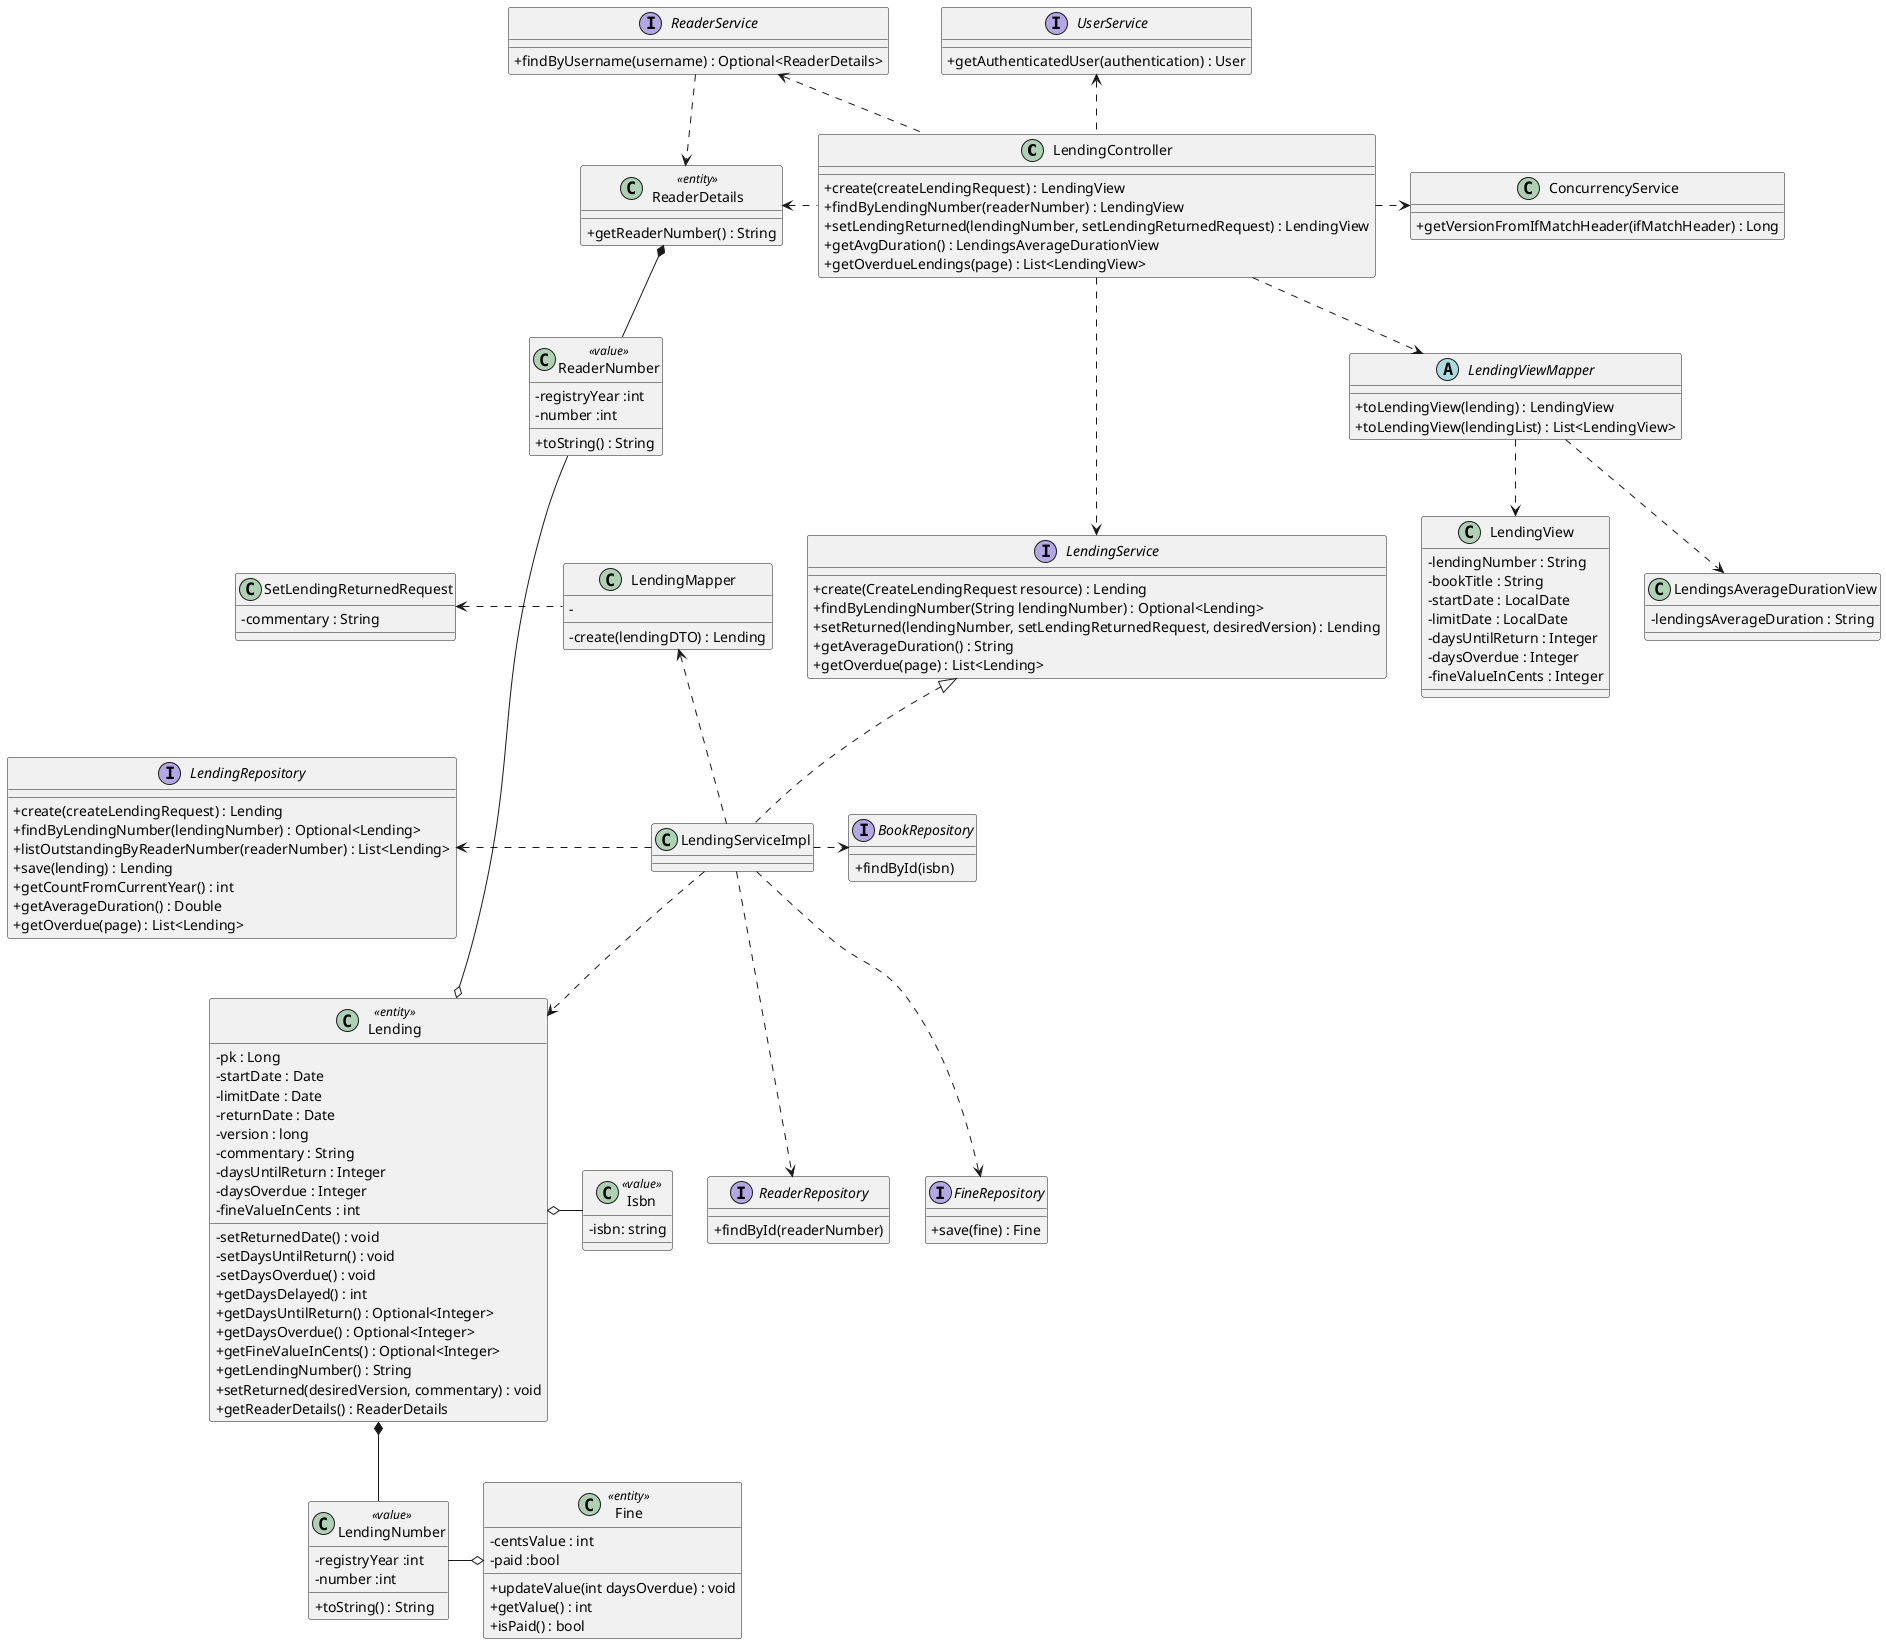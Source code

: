 @startuml

'hide circle
skinparam classAttributeIconSize 0

class LendingController {
    + create(createLendingRequest) : LendingView
    + findByLendingNumber(readerNumber) : LendingView
    + setLendingReturned(lendingNumber, setLendingReturnedRequest) : LendingView
    + getAvgDuration() : LendingsAverageDurationView
    + getOverdueLendings(page) : List<LendingView>
}

abstract class LendingViewMapper {
    + toLendingView(lending) : LendingView
    + toLendingView(lendingList) : List<LendingView>
}

class LendingView {
    - lendingNumber : String
    - bookTitle : String
    - startDate : LocalDate
    - limitDate : LocalDate
    - daysUntilReturn : Integer
    - daysOverdue : Integer
    - fineValueInCents : Integer
}

class LendingsAverageDurationView {
    - lendingsAverageDuration : String
}

interface LendingService {
    + create(CreateLendingRequest resource) : Lending
    + findByLendingNumber(String lendingNumber) : Optional<Lending>
    + setReturned(lendingNumber, setLendingReturnedRequest, desiredVersion) : Lending
    + getAverageDuration() : String
    + getOverdue(page) : List<Lending>
}

class LendingServiceImpl implements LendingService{
}

interface UserService {
    + getAuthenticatedUser(authentication) : User
}

interface ReaderService {
    + findByUsername(username) : Optional<ReaderDetails>
}

class ConcurrencyService {
    + getVersionFromIfMatchHeader(ifMatchHeader) : Long
}


interface LendingRepository {
    + create(createLendingRequest) : Lending
    + findByLendingNumber(lendingNumber) : Optional<Lending>
    + listOutstandingByReaderNumber(readerNumber) : List<Lending>
    + save(lending) : Lending
    + getCountFromCurrentYear() : int
    + getAverageDuration() : Double
    + getOverdue(page) : List<Lending>
}


interface ReaderRepository {
    + findById(readerNumber)
}

interface BookRepository {
    + findById(isbn)
}

interface FineRepository {
    + save(fine) : Fine
}

class Lending <<entity>>{
    - pk : Long
    - startDate : Date
    - limitDate : Date
    - returnDate : Date
    - version : long
    - commentary : String
    - daysUntilReturn : Integer
    - daysOverdue : Integer
    - fineValueInCents : int

    - setReturnedDate() : void
    - setDaysUntilReturn() : void
    - setDaysOverdue() : void
    + getDaysDelayed() : int
    + getDaysUntilReturn() : Optional<Integer>
    + getDaysOverdue() : Optional<Integer>
    + getFineValueInCents() : Optional<Integer>
    + getLendingNumber() : String
    + setReturned(desiredVersion, commentary) : void
    + getReaderDetails() : ReaderDetails
}

class LendingNumber <<value>> {
    - registryYear :int
    - number :int
    + toString() : String
}

class Isbn <<value>>{
    - isbn: string
}

class ReaderDetails <<entity>>{
    + getReaderNumber() : String
}

class ReaderNumber <<value>>{
    - registryYear :int
    - number :int
    + toString() : String
}

class Fine <<entity>>{
    - centsValue : int
    - paid :bool
    + updateValue(int daysOverdue) : void
    + getValue() : int
    + isPaid() : bool
}

class SetLendingReturnedRequest{
    - commentary : String
}

class LendingMapper{
    - create(lendingDTO) : Lending
    -

}


Lending o- Isbn
Lending o-left- ReaderNumber
Lending *-down- LendingNumber
LendingNumber -right-o Fine
ReaderDetails *- ReaderNumber

LendingController ..> LendingViewMapper
LendingController ...> LendingService
LendingController .up.> UserService
LendingController .left.> ReaderService
LendingController .> ConcurrencyService

LendingServiceImpl ..> Lending
LendingServiceImpl ..> FineRepository

ReaderService ..> ReaderDetails
LendingController .left.> ReaderDetails

LendingServiceImpl .left.> LendingRepository
LendingServiceImpl ..> ReaderRepository
LendingServiceImpl .right.> BookRepository

LendingServiceImpl .up.> LendingMapper
LendingMapper .left.> SetLendingReturnedRequest

LendingViewMapper ..> LendingView
LendingViewMapper ..> LendingsAverageDurationView

@enduml